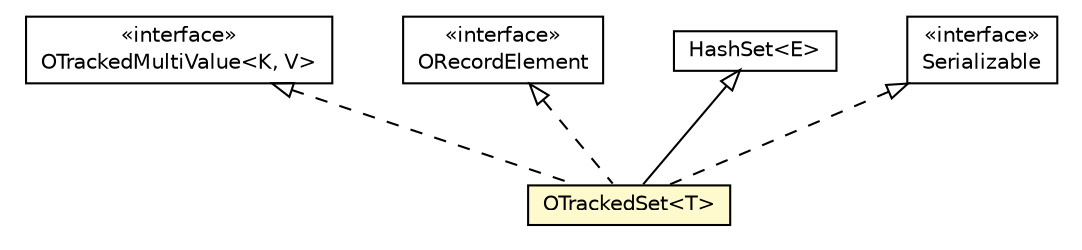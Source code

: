#!/usr/local/bin/dot
#
# Class diagram 
# Generated by UMLGraph version R5_6-24-gf6e263 (http://www.umlgraph.org/)
#

digraph G {
	edge [fontname="Helvetica",fontsize=10,labelfontname="Helvetica",labelfontsize=10];
	node [fontname="Helvetica",fontsize=10,shape=plaintext];
	nodesep=0.25;
	ranksep=0.5;
	// com.orientechnologies.orient.core.db.record.OTrackedSet<T>
	c4192591 [label=<<table title="com.orientechnologies.orient.core.db.record.OTrackedSet" border="0" cellborder="1" cellspacing="0" cellpadding="2" port="p" bgcolor="lemonChiffon" href="./OTrackedSet.html">
		<tr><td><table border="0" cellspacing="0" cellpadding="1">
<tr><td align="center" balign="center"> OTrackedSet&lt;T&gt; </td></tr>
		</table></td></tr>
		</table>>, URL="./OTrackedSet.html", fontname="Helvetica", fontcolor="black", fontsize=10.0];
	// com.orientechnologies.orient.core.db.record.OTrackedMultiValue<K, V>
	c4192593 [label=<<table title="com.orientechnologies.orient.core.db.record.OTrackedMultiValue" border="0" cellborder="1" cellspacing="0" cellpadding="2" port="p" href="./OTrackedMultiValue.html">
		<tr><td><table border="0" cellspacing="0" cellpadding="1">
<tr><td align="center" balign="center"> &#171;interface&#187; </td></tr>
<tr><td align="center" balign="center"> OTrackedMultiValue&lt;K, V&gt; </td></tr>
		</table></td></tr>
		</table>>, URL="./OTrackedMultiValue.html", fontname="Helvetica", fontcolor="black", fontsize=10.0];
	// com.orientechnologies.orient.core.db.record.ORecordElement
	c4192604 [label=<<table title="com.orientechnologies.orient.core.db.record.ORecordElement" border="0" cellborder="1" cellspacing="0" cellpadding="2" port="p" href="./ORecordElement.html">
		<tr><td><table border="0" cellspacing="0" cellpadding="1">
<tr><td align="center" balign="center"> &#171;interface&#187; </td></tr>
<tr><td align="center" balign="center"> ORecordElement </td></tr>
		</table></td></tr>
		</table>>, URL="./ORecordElement.html", fontname="Helvetica", fontcolor="black", fontsize=10.0];
	//com.orientechnologies.orient.core.db.record.OTrackedSet<T> extends java.util.HashSet<T>
	c4194390:p -> c4192591:p [dir=back,arrowtail=empty];
	//com.orientechnologies.orient.core.db.record.OTrackedSet<T> implements com.orientechnologies.orient.core.db.record.ORecordElement
	c4192604:p -> c4192591:p [dir=back,arrowtail=empty,style=dashed];
	//com.orientechnologies.orient.core.db.record.OTrackedSet<T> implements com.orientechnologies.orient.core.db.record.OTrackedMultiValue<K, V>
	c4192593:p -> c4192591:p [dir=back,arrowtail=empty,style=dashed];
	//com.orientechnologies.orient.core.db.record.OTrackedSet<T> implements java.io.Serializable
	c4194391:p -> c4192591:p [dir=back,arrowtail=empty,style=dashed];
	// java.io.Serializable
	c4194391 [label=<<table title="java.io.Serializable" border="0" cellborder="1" cellspacing="0" cellpadding="2" port="p" href="http://java.sun.com/j2se/1.4.2/docs/api/java/io/Serializable.html">
		<tr><td><table border="0" cellspacing="0" cellpadding="1">
<tr><td align="center" balign="center"> &#171;interface&#187; </td></tr>
<tr><td align="center" balign="center"> Serializable </td></tr>
		</table></td></tr>
		</table>>, URL="http://java.sun.com/j2se/1.4.2/docs/api/java/io/Serializable.html", fontname="Helvetica", fontcolor="black", fontsize=10.0];
	// java.util.HashSet<E>
	c4194390 [label=<<table title="java.util.HashSet" border="0" cellborder="1" cellspacing="0" cellpadding="2" port="p" href="http://java.sun.com/j2se/1.4.2/docs/api/java/util/HashSet.html">
		<tr><td><table border="0" cellspacing="0" cellpadding="1">
<tr><td align="center" balign="center"> HashSet&lt;E&gt; </td></tr>
		</table></td></tr>
		</table>>, URL="http://java.sun.com/j2se/1.4.2/docs/api/java/util/HashSet.html", fontname="Helvetica", fontcolor="black", fontsize=10.0];
}

